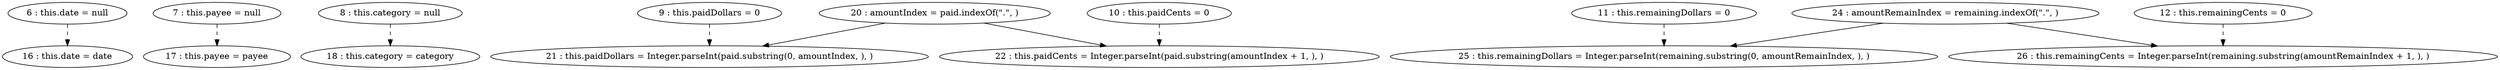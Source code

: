 digraph G {
"6 : this.date = null"
"6 : this.date = null" -> "16 : this.date = date" [style=dashed]
"7 : this.payee = null"
"7 : this.payee = null" -> "17 : this.payee = payee" [style=dashed]
"8 : this.category = null"
"8 : this.category = null" -> "18 : this.category = category" [style=dashed]
"9 : this.paidDollars = 0"
"9 : this.paidDollars = 0" -> "21 : this.paidDollars = Integer.parseInt(paid.substring(0, amountIndex, ), )" [style=dashed]
"10 : this.paidCents = 0"
"10 : this.paidCents = 0" -> "22 : this.paidCents = Integer.parseInt(paid.substring(amountIndex + 1, ), )" [style=dashed]
"11 : this.remainingDollars = 0"
"11 : this.remainingDollars = 0" -> "25 : this.remainingDollars = Integer.parseInt(remaining.substring(0, amountRemainIndex, ), )" [style=dashed]
"12 : this.remainingCents = 0"
"12 : this.remainingCents = 0" -> "26 : this.remainingCents = Integer.parseInt(remaining.substring(amountRemainIndex + 1, ), )" [style=dashed]
"16 : this.date = date"
"17 : this.payee = payee"
"18 : this.category = category"
"20 : amountIndex = paid.indexOf(\".\", )"
"20 : amountIndex = paid.indexOf(\".\", )" -> "21 : this.paidDollars = Integer.parseInt(paid.substring(0, amountIndex, ), )"
"20 : amountIndex = paid.indexOf(\".\", )" -> "22 : this.paidCents = Integer.parseInt(paid.substring(amountIndex + 1, ), )"
"21 : this.paidDollars = Integer.parseInt(paid.substring(0, amountIndex, ), )"
"22 : this.paidCents = Integer.parseInt(paid.substring(amountIndex + 1, ), )"
"24 : amountRemainIndex = remaining.indexOf(\".\", )"
"24 : amountRemainIndex = remaining.indexOf(\".\", )" -> "26 : this.remainingCents = Integer.parseInt(remaining.substring(amountRemainIndex + 1, ), )"
"24 : amountRemainIndex = remaining.indexOf(\".\", )" -> "25 : this.remainingDollars = Integer.parseInt(remaining.substring(0, amountRemainIndex, ), )"
"25 : this.remainingDollars = Integer.parseInt(remaining.substring(0, amountRemainIndex, ), )"
"26 : this.remainingCents = Integer.parseInt(remaining.substring(amountRemainIndex + 1, ), )"
}